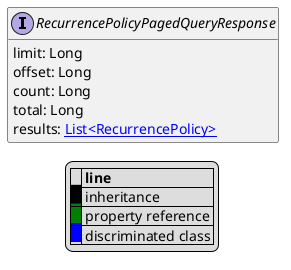 @startuml

hide empty fields
hide empty methods
legend
|= |= line |
|<back:black>   </back>| inheritance |
|<back:green>   </back>| property reference |
|<back:blue>   </back>| discriminated class |
endlegend
interface RecurrencePolicyPagedQueryResponse [[RecurrencePolicyPagedQueryResponse.svg]]  {
    limit: Long
    offset: Long
    count: Long
    total: Long
    results: [[RecurrencePolicy.svg List<RecurrencePolicy>]]
}






@enduml
